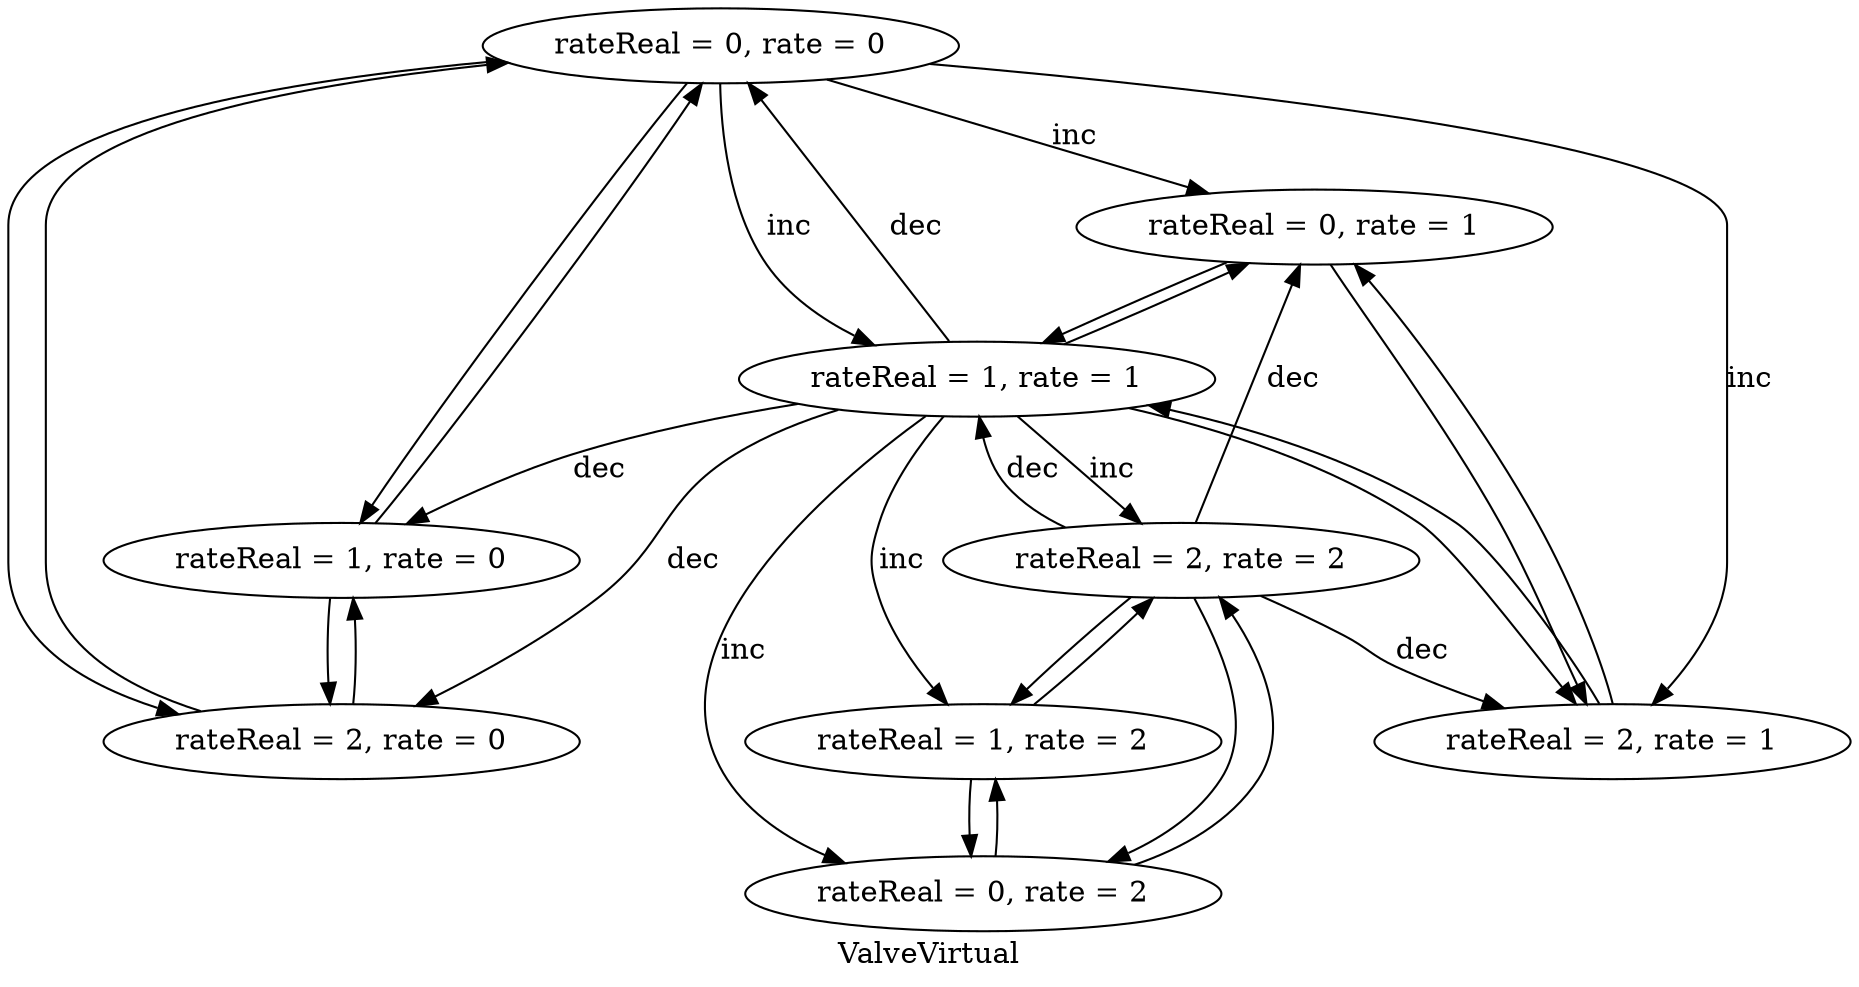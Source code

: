digraph StateGraph {
  label="ValveVirtual";
  N0x55f593513740 [label="rateReal = 0, rate = 0"];
  N0x55f593513740 -> N0x55f5935157c1 [label=""];
  N0x55f593513740 -> N0x55f5935157e1 [label=""];
  N0x55f593513740 -> N0x55f593515801 [label="inc"];
  N0x55f593513740 -> N0x55f593513781 [label="inc"];
  N0x55f593513740 -> N0x55f593515841 [label="inc"];
  N0x55f593515801 [label="rateReal = 0, rate = 1"];
  N0x55f593515801 -> N0x55f593513781 [label=""];
  N0x55f593515801 -> N0x55f593515841 [label=""];
  N0x55f5935159e1 [label="rateReal = 0, rate = 2"];
  N0x55f5935159e1 -> N0x55f593515b31 [label=""];
  N0x55f5935159e1 -> N0x55f5935137e1 [label=""];
  N0x55f5935157c1 [label="rateReal = 1, rate = 0"];
  N0x55f5935157c1 -> N0x55f593513740 [label=""];
  N0x55f5935157c1 -> N0x55f5935157e1 [label=""];
  N0x55f593513781 [label="rateReal = 1, rate = 1"];
  N0x55f593513781 -> N0x55f593515801 [label=""];
  N0x55f593513781 -> N0x55f593515841 [label=""];
  N0x55f593513781 -> N0x55f5935159e1 [label="inc"];
  N0x55f593513781 -> N0x55f593515b31 [label="inc"];
  N0x55f593513781 -> N0x55f5935137e1 [label="inc"];
  N0x55f593513781 -> N0x55f593513740 [label="dec"];
  N0x55f593513781 -> N0x55f5935157c1 [label="dec"];
  N0x55f593513781 -> N0x55f5935157e1 [label="dec"];
  N0x55f593515b31 [label="rateReal = 1, rate = 2"];
  N0x55f593515b31 -> N0x55f5935159e1 [label=""];
  N0x55f593515b31 -> N0x55f5935137e1 [label=""];
  N0x55f5935157e1 [label="rateReal = 2, rate = 0"];
  N0x55f5935157e1 -> N0x55f593513740 [label=""];
  N0x55f5935157e1 -> N0x55f5935157c1 [label=""];
  N0x55f593515841 [label="rateReal = 2, rate = 1"];
  N0x55f593515841 -> N0x55f593515801 [label=""];
  N0x55f593515841 -> N0x55f593513781 [label=""];
  N0x55f5935137e1 [label="rateReal = 2, rate = 2"];
  N0x55f5935137e1 -> N0x55f5935159e1 [label=""];
  N0x55f5935137e1 -> N0x55f593515b31 [label=""];
  N0x55f5935137e1 -> N0x55f593515801 [label="dec"];
  N0x55f5935137e1 -> N0x55f593513781 [label="dec"];
  N0x55f5935137e1 -> N0x55f593515841 [label="dec"];
}
